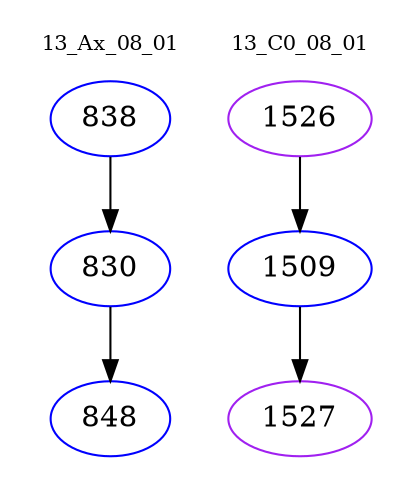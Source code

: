 digraph{
subgraph cluster_0 {
color = white
label = "13_Ax_08_01";
fontsize=10;
T0_838 [label="838", color="blue"]
T0_838 -> T0_830 [color="black"]
T0_830 [label="830", color="blue"]
T0_830 -> T0_848 [color="black"]
T0_848 [label="848", color="blue"]
}
subgraph cluster_1 {
color = white
label = "13_C0_08_01";
fontsize=10;
T1_1526 [label="1526", color="purple"]
T1_1526 -> T1_1509 [color="black"]
T1_1509 [label="1509", color="blue"]
T1_1509 -> T1_1527 [color="black"]
T1_1527 [label="1527", color="purple"]
}
}
